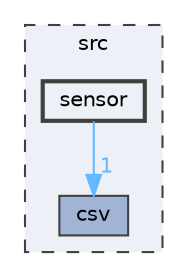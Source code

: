 digraph "src/sensor"
{
 // LATEX_PDF_SIZE
  bgcolor="transparent";
  edge [fontname=Helvetica,fontsize=10,labelfontname=Helvetica,labelfontsize=10];
  node [fontname=Helvetica,fontsize=10,shape=box,height=0.2,width=0.4];
  compound=true
  subgraph clusterdir_68267d1309a1af8e8297ef4c3efbcdba {
    graph [ bgcolor="#edf0f7", pencolor="grey25", label="src", fontname=Helvetica,fontsize=10 style="filled,dashed", URL="dir_68267d1309a1af8e8297ef4c3efbcdba.html",tooltip=""]
  dir_763910316706fe02bde815a184ca308d [label="csv", fillcolor="#a2b4d6", color="grey25", style="filled", URL="dir_763910316706fe02bde815a184ca308d.html",tooltip=""];
  dir_919653a6098570dc99a63e645d1b29db [label="sensor", fillcolor="#edf0f7", color="grey25", style="filled,bold", URL="dir_919653a6098570dc99a63e645d1b29db.html",tooltip=""];
  }
  dir_919653a6098570dc99a63e645d1b29db->dir_763910316706fe02bde815a184ca308d [headlabel="1", labeldistance=1.5 headhref="dir_000003_000000.html" href="dir_000003_000000.html" color="steelblue1" fontcolor="steelblue1"];
}
